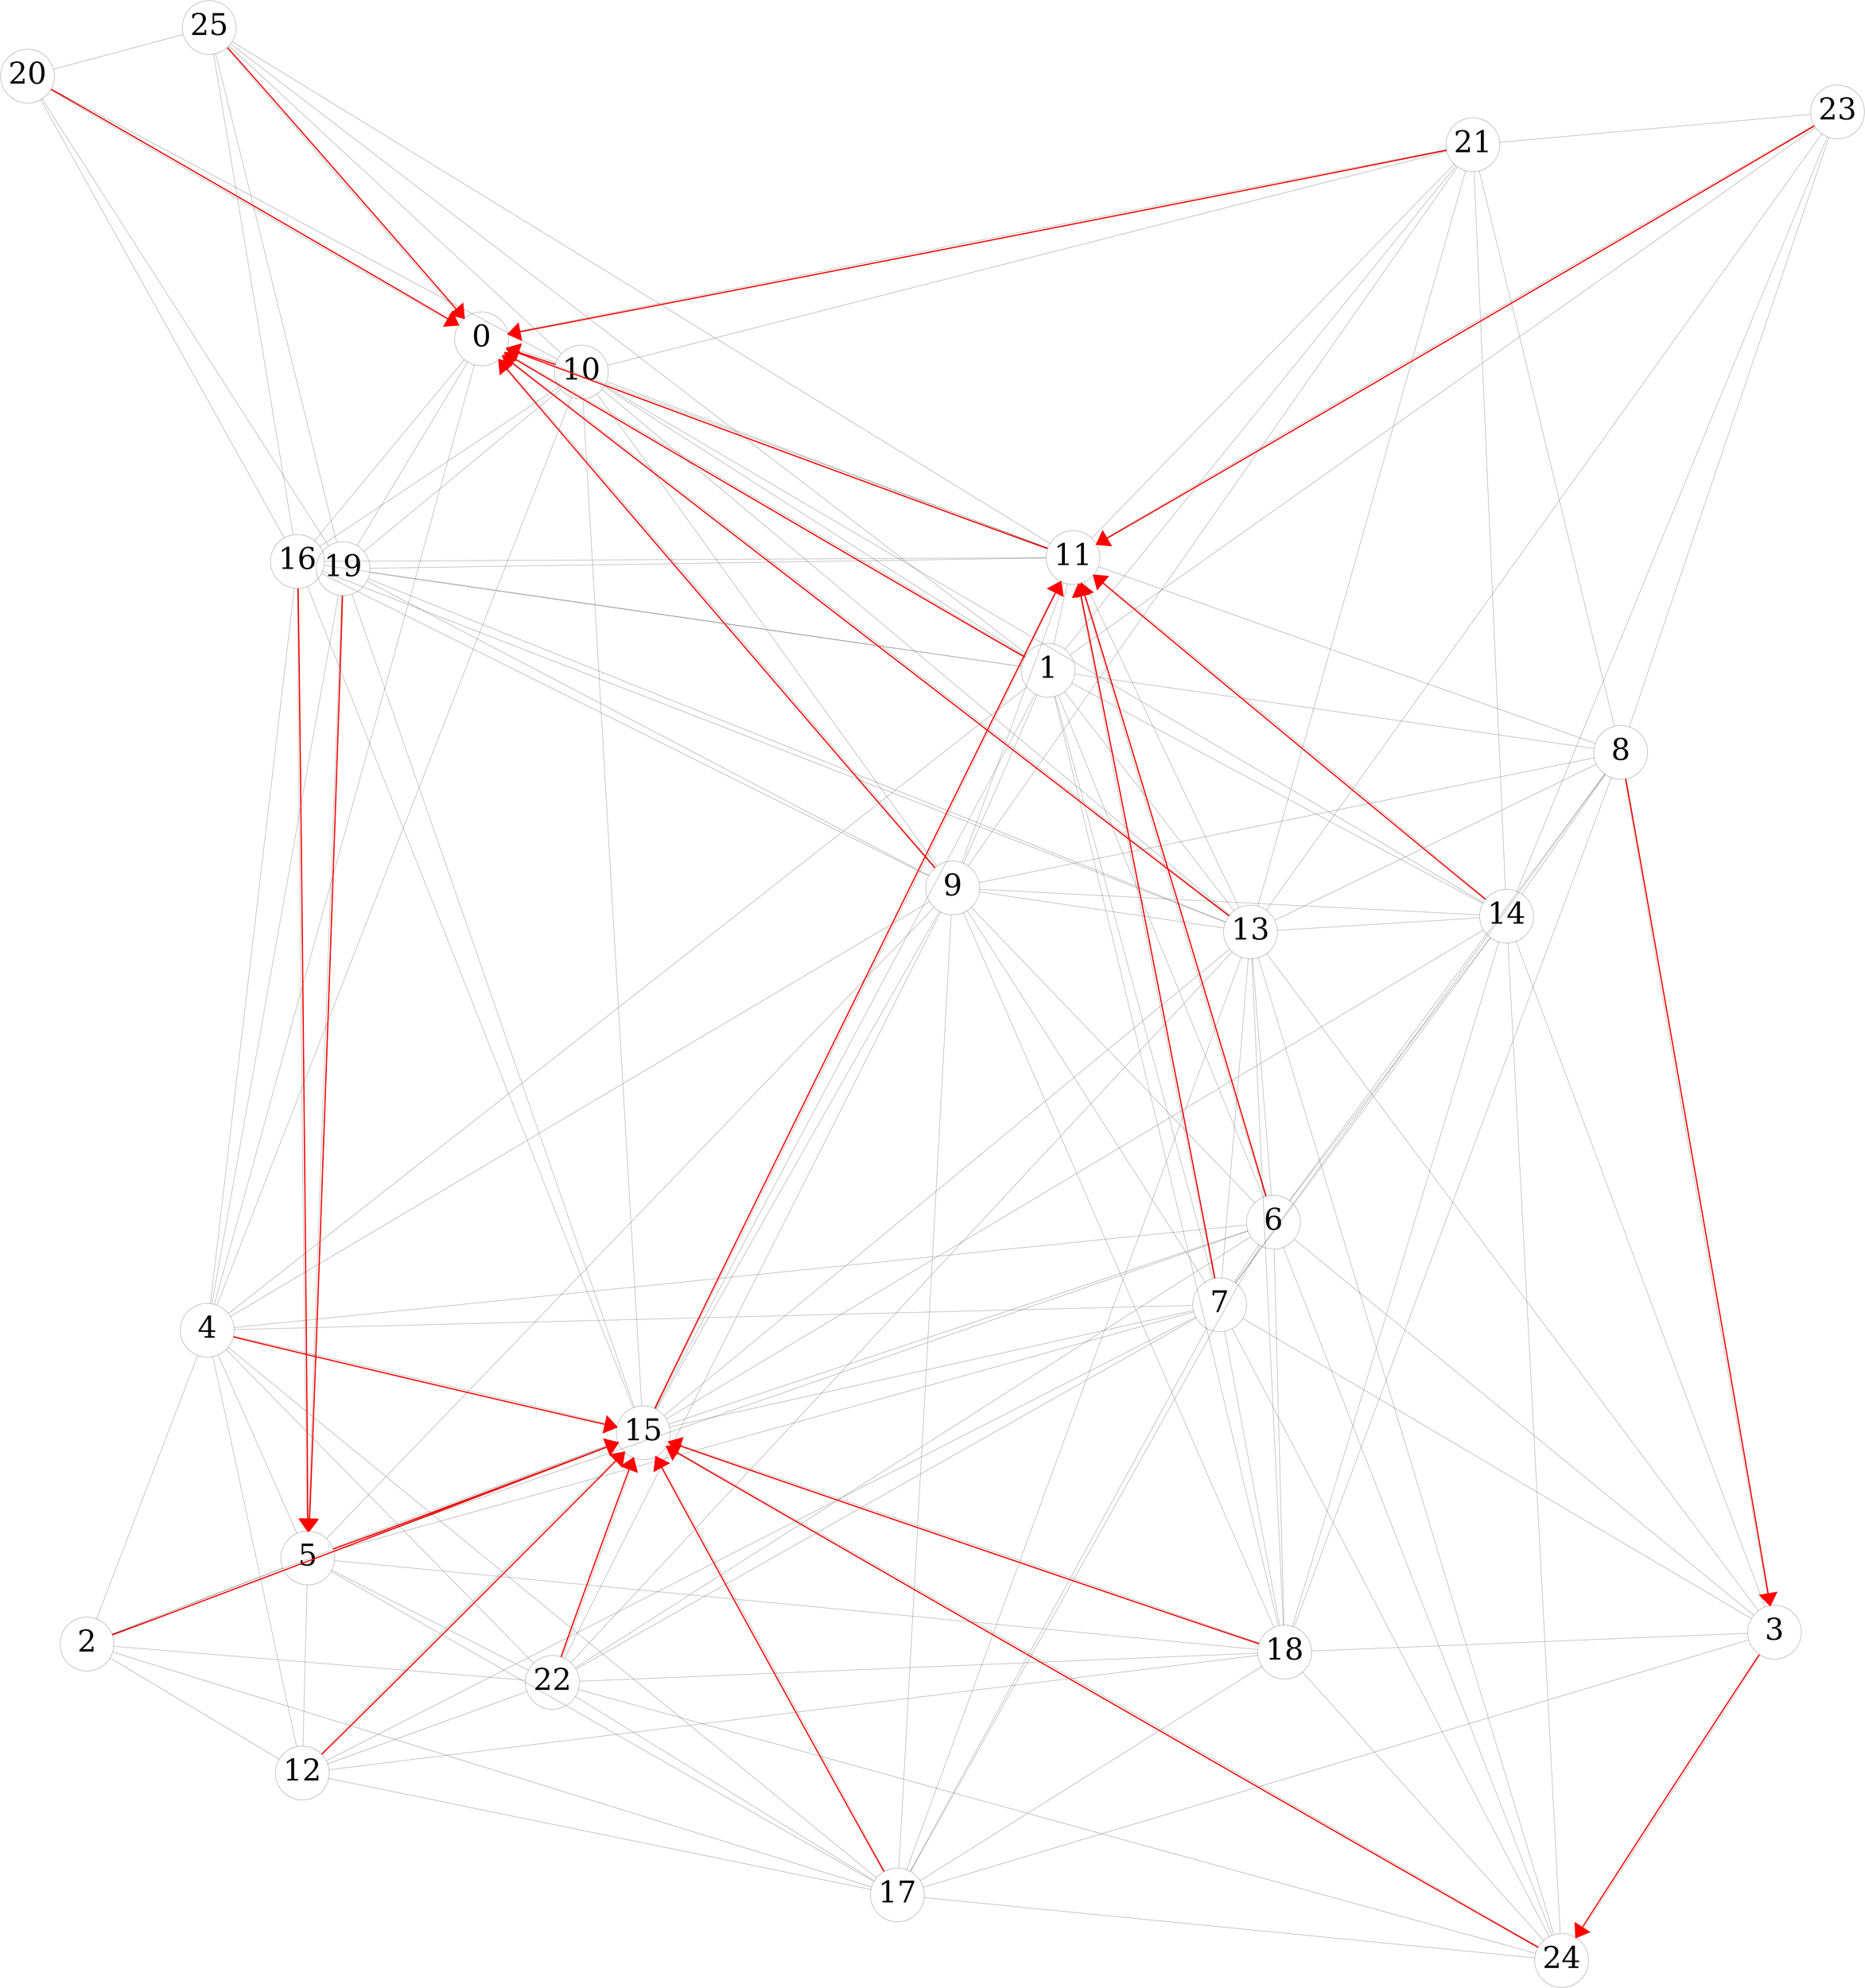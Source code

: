 digraph G{
size="100,100"
layout=neato;
node[fontsize = 200,fixedsize = true,width = 5.0, height = 5.0];
0 [pos="52.04927503852754,169.19043523014577!"];
1 [pos="104.6626350524722,138.40536798686244!"];
2 [pos="15.402115459859056,47.963277199035126!"];
3 [pos="172.11862639795845,49.06319055229087!"];
4 [pos="26.571730964808182,77.11220248583766!"];
5 [pos="35.90827768087803,55.95713974148602!"];
6 [pos="125.59179789785165,87.14418263358432!"];
7 [pos="120.59514525553692,79.48335698869116!"];
8 [pos="157.84395303128952,130.7813034446104!"];
9 [pos="95.80449812173558,118.19258953698363!"];
10 [pos="61.316920914085316,166.11019468108432!"];
11 [pos="106.9785170101063,148.87700701532034!"];
12 [pos="35.402767812426575,35.98563695630921!"];
13 [pos="123.46261377423187,114.10070307600407!"];
14 [pos="147.24209596722412,115.56941497653182!"];
15 [pos="67.06372855853353,67.59021911695177!"];
16 [pos="34.95058396807238,148.51833606045005!"];
17 [pos="90.66682690281674,24.659133317225113!"];
18 [pos="126.6293932558875,47.218215134221644!"];
19 [pos="39.19103509031034,147.84858781860453!"];
20 [pos="9.882360056971496,193.59321732823395!"];
21 [pos="144.1122713134375,187.2234636614942!"];
22 [pos="58.63316812780761,44.40308731368632!"];
23 [pos="177.9744771111504,190.27171530688148!"];
24 [pos="152.35606512919264,18.573267657642244!"];
25 [pos="26.75683067923702,198.1122068323219!"];
0 -> 9 [dir = none];
0 -> 21 [dir = none];
0 -> 20 [dir = none];
0 -> 4 [dir = none];
0 -> 25 [dir = none];
0 -> 10 [dir = none];
0 -> 1 [dir = none];
0 -> 13 [dir = none];
0 -> 19 [dir = none];
0 -> 16 [dir = none];
0 -> 11 [dir = none];
1 -> 7 [dir = none];
1 -> 8 [dir = none];
1 -> 21 [dir = none];
1 -> 14 [dir = none];
1 -> 6 [dir = none];
1 -> 13 [dir = none];
1 -> 11 [dir = none];
1 -> 23 [dir = none];
1 -> 9 [dir = none];
1 -> 18 [dir = none];
1 -> 4 [dir = none];
1 -> 25 [dir = none];
1 -> 10 [dir = none];
1 -> 15 [dir = none];
1 -> 19 [dir = none];
1 -> 16 [dir = none];
2 -> 12 [dir = none];
2 -> 22 [dir = none];
2 -> 17 [dir = none];
2 -> 4 [dir = none];
2 -> 5 [dir = none];
2 -> 15 [dir = none];
3 -> 7 [dir = none];
3 -> 8 [dir = none];
3 -> 17 [dir = none];
3 -> 14 [dir = none];
3 -> 18 [dir = none];
3 -> 6 [dir = none];
3 -> 24 [dir = none];
3 -> 13 [dir = none];
4 -> 12 [dir = none];
4 -> 9 [dir = none];
4 -> 7 [dir = none];
4 -> 22 [dir = none];
4 -> 17 [dir = none];
4 -> 10 [dir = none];
4 -> 5 [dir = none];
4 -> 6 [dir = none];
4 -> 15 [dir = none];
4 -> 19 [dir = none];
4 -> 16 [dir = none];
5 -> 12 [dir = none];
5 -> 9 [dir = none];
5 -> 7 [dir = none];
5 -> 22 [dir = none];
5 -> 17 [dir = none];
5 -> 18 [dir = none];
5 -> 6 [dir = none];
5 -> 15 [dir = none];
5 -> 19 [dir = none];
5 -> 16 [dir = none];
6 -> 7 [dir = none];
6 -> 8 [dir = none];
6 -> 17 [dir = none];
6 -> 14 [dir = none];
6 -> 24 [dir = none];
6 -> 13 [dir = none];
6 -> 11 [dir = none];
6 -> 9 [dir = none];
6 -> 22 [dir = none];
6 -> 18 [dir = none];
6 -> 15 [dir = none];
7 -> 12 [dir = none];
7 -> 8 [dir = none];
7 -> 17 [dir = none];
7 -> 14 [dir = none];
7 -> 24 [dir = none];
7 -> 13 [dir = none];
7 -> 11 [dir = none];
7 -> 9 [dir = none];
7 -> 22 [dir = none];
7 -> 18 [dir = none];
7 -> 15 [dir = none];
8 -> 23 [dir = none];
8 -> 9 [dir = none];
8 -> 21 [dir = none];
8 -> 14 [dir = none];
8 -> 18 [dir = none];
8 -> 13 [dir = none];
8 -> 11 [dir = none];
9 -> 21 [dir = none];
9 -> 17 [dir = none];
9 -> 14 [dir = none];
9 -> 13 [dir = none];
9 -> 11 [dir = none];
9 -> 22 [dir = none];
9 -> 18 [dir = none];
9 -> 10 [dir = none];
9 -> 15 [dir = none];
9 -> 19 [dir = none];
9 -> 16 [dir = none];
10 -> 21 [dir = none];
10 -> 14 [dir = none];
10 -> 20 [dir = none];
10 -> 25 [dir = none];
10 -> 15 [dir = none];
10 -> 13 [dir = none];
10 -> 19 [dir = none];
10 -> 16 [dir = none];
10 -> 11 [dir = none];
11 -> 21 [dir = none];
11 -> 14 [dir = none];
11 -> 13 [dir = none];
11 -> 23 [dir = none];
11 -> 25 [dir = none];
11 -> 15 [dir = none];
11 -> 19 [dir = none];
11 -> 16 [dir = none];
12 -> 22 [dir = none];
12 -> 17 [dir = none];
12 -> 18 [dir = none];
12 -> 15 [dir = none];
13 -> 21 [dir = none];
13 -> 17 [dir = none];
13 -> 14 [dir = none];
13 -> 24 [dir = none];
13 -> 23 [dir = none];
13 -> 22 [dir = none];
13 -> 18 [dir = none];
13 -> 15 [dir = none];
13 -> 19 [dir = none];
13 -> 16 [dir = none];
14 -> 21 [dir = none];
14 -> 24 [dir = none];
14 -> 23 [dir = none];
14 -> 18 [dir = none];
14 -> 15 [dir = none];
15 -> 17 [dir = none];
15 -> 24 [dir = none];
15 -> 22 [dir = none];
15 -> 18 [dir = none];
15 -> 19 [dir = none];
15 -> 16 [dir = none];
16 -> 20 [dir = none];
16 -> 25 [dir = none];
16 -> 19 [dir = none];
17 -> 24 [dir = none];
17 -> 22 [dir = none];
17 -> 18 [dir = none];
18 -> 24 [dir = none];
18 -> 22 [dir = none];
19 -> 20 [dir = none];
19 -> 25 [dir = none];
20 -> 25 [dir = none];
21 -> 23 [dir = none];
22 -> 24 [dir = none];
1 -> 0[color="red",penwidth="8",arrowsize = 8];
2 -> 15[color="red",penwidth="8",arrowsize = 8];
3 -> 24[color="red",penwidth="8",arrowsize = 8];
4 -> 15[color="red",penwidth="8",arrowsize = 8];
5 -> 15[color="red",penwidth="8",arrowsize = 8];
6 -> 11[color="red",penwidth="8",arrowsize = 8];
7 -> 11[color="red",penwidth="8",arrowsize = 8];
8 -> 3[color="red",penwidth="8",arrowsize = 8];
9 -> 0[color="red",penwidth="8",arrowsize = 8];
10 -> 0[color="red",penwidth="8",arrowsize = 8];
11 -> 0[color="red",penwidth="8",arrowsize = 8];
12 -> 15[color="red",penwidth="8",arrowsize = 8];
13 -> 0[color="red",penwidth="8",arrowsize = 8];
14 -> 11[color="red",penwidth="8",arrowsize = 8];
15 -> 11[color="red",penwidth="8",arrowsize = 8];
16 -> 5[color="red",penwidth="8",arrowsize = 8];
17 -> 15[color="red",penwidth="8",arrowsize = 8];
18 -> 15[color="red",penwidth="8",arrowsize = 8];
19 -> 5[color="red",penwidth="8",arrowsize = 8];
20 -> 0[color="red",penwidth="8",arrowsize = 8];
21 -> 0[color="red",penwidth="8",arrowsize = 8];
22 -> 15[color="red",penwidth="8",arrowsize = 8];
23 -> 11[color="red",penwidth="8",arrowsize = 8];
24 -> 15[color="red",penwidth="8",arrowsize = 8];
25 -> 0[color="red",penwidth="8",arrowsize = 8];
}
//a num of message is 314

